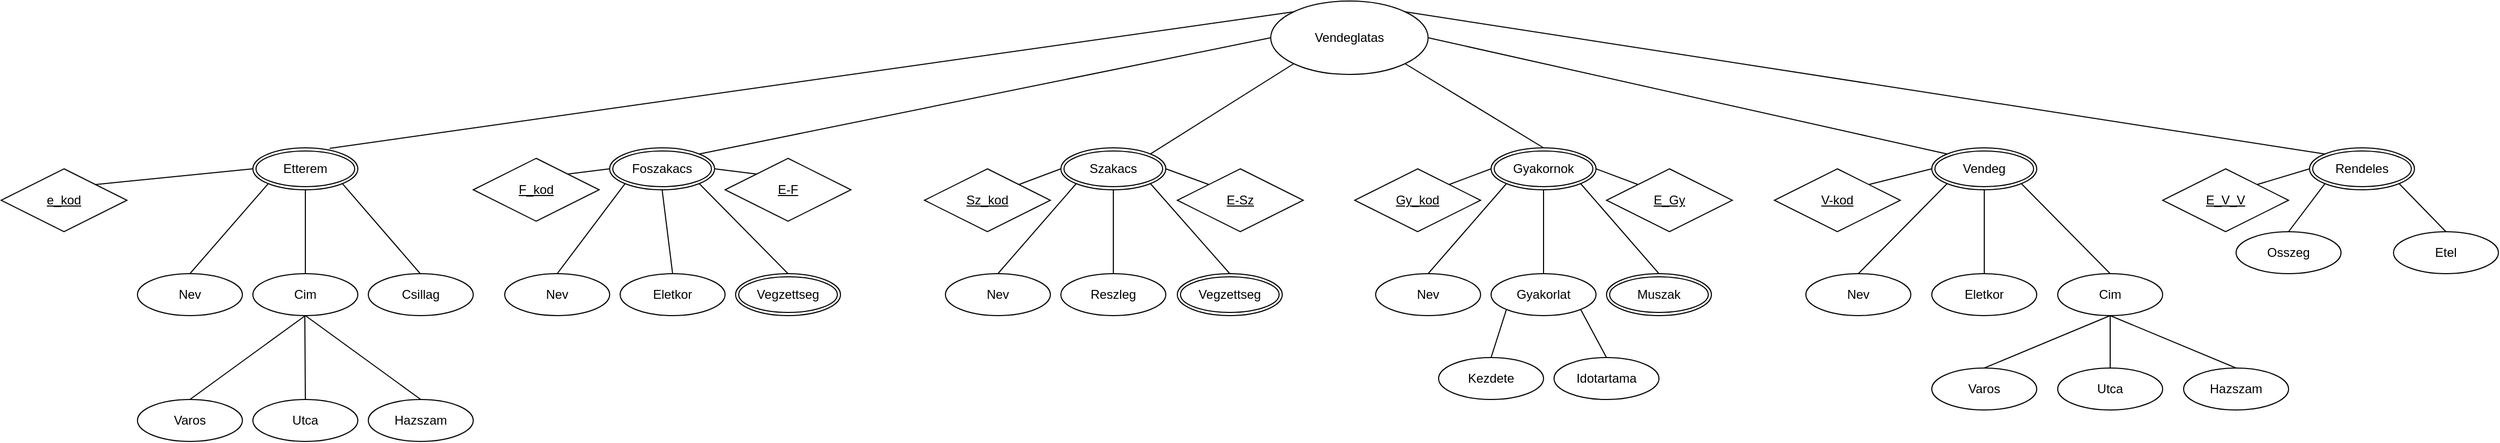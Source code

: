 <mxfile version="28.2.5">
  <diagram name="1 oldal" id="mBNASkrIfyRyGm8f0sjV">
    <mxGraphModel dx="2696" dy="1342" grid="1" gridSize="10" guides="1" tooltips="1" connect="1" arrows="1" fold="1" page="1" pageScale="1" pageWidth="827" pageHeight="1169" math="0" shadow="0">
      <root>
        <mxCell id="0" />
        <mxCell id="1" parent="0" />
        <mxCell id="H8bIReUODu8LjJ2JrYgc-1" value="Vendeglatas" style="ellipse;whiteSpace=wrap;html=1;align=center;" parent="1" vertex="1">
          <mxGeometry x="1210" y="20" width="150" height="70" as="geometry" />
        </mxCell>
        <mxCell id="H8bIReUODu8LjJ2JrYgc-2" value="Etterem" style="ellipse;shape=doubleEllipse;margin=3;whiteSpace=wrap;html=1;align=center;" parent="1" vertex="1">
          <mxGeometry x="240" y="160" width="100" height="40" as="geometry" />
        </mxCell>
        <mxCell id="H8bIReUODu8LjJ2JrYgc-3" value="Cim" style="ellipse;whiteSpace=wrap;html=1;align=center;" parent="1" vertex="1">
          <mxGeometry x="240" y="280" width="100" height="40" as="geometry" />
        </mxCell>
        <mxCell id="H8bIReUODu8LjJ2JrYgc-4" value="Foszakacs" style="ellipse;shape=doubleEllipse;margin=3;whiteSpace=wrap;html=1;align=center;" parent="1" vertex="1">
          <mxGeometry x="580" y="160" width="100" height="40" as="geometry" />
        </mxCell>
        <mxCell id="H8bIReUODu8LjJ2JrYgc-5" value="Szakacs" style="ellipse;shape=doubleEllipse;margin=3;whiteSpace=wrap;html=1;align=center;" parent="1" vertex="1">
          <mxGeometry x="1010" y="160" width="100" height="40" as="geometry" />
        </mxCell>
        <mxCell id="H8bIReUODu8LjJ2JrYgc-6" value="Vendeg" style="ellipse;shape=doubleEllipse;margin=3;whiteSpace=wrap;html=1;align=center;" parent="1" vertex="1">
          <mxGeometry x="1840" y="160" width="100" height="40" as="geometry" />
        </mxCell>
        <mxCell id="H8bIReUODu8LjJ2JrYgc-7" value="Gyakornok" style="ellipse;shape=doubleEllipse;margin=3;whiteSpace=wrap;html=1;align=center;" parent="1" vertex="1">
          <mxGeometry x="1420" y="160" width="100" height="40" as="geometry" />
        </mxCell>
        <mxCell id="H8bIReUODu8LjJ2JrYgc-8" value="Rendeles" style="ellipse;shape=doubleEllipse;margin=3;whiteSpace=wrap;html=1;align=center;" parent="1" vertex="1">
          <mxGeometry x="2200" y="160" width="100" height="40" as="geometry" />
        </mxCell>
        <mxCell id="H8bIReUODu8LjJ2JrYgc-9" value="&lt;u&gt;e_kod&lt;/u&gt;" style="shape=rhombus;perimeter=rhombusPerimeter;whiteSpace=wrap;html=1;align=center;" parent="1" vertex="1">
          <mxGeometry y="180" width="120" height="60" as="geometry" />
        </mxCell>
        <mxCell id="H8bIReUODu8LjJ2JrYgc-14" value="" style="endArrow=none;html=1;rounded=0;exitX=0.731;exitY=0.012;exitDx=0;exitDy=0;exitPerimeter=0;entryX=0;entryY=0;entryDx=0;entryDy=0;" parent="1" source="H8bIReUODu8LjJ2JrYgc-2" edge="1" target="H8bIReUODu8LjJ2JrYgc-1">
          <mxGeometry relative="1" as="geometry">
            <mxPoint x="430" y="150" as="sourcePoint" />
            <mxPoint x="600" y="80" as="targetPoint" />
          </mxGeometry>
        </mxCell>
        <mxCell id="H8bIReUODu8LjJ2JrYgc-15" value="" style="endArrow=none;html=1;rounded=0;exitX=1;exitY=0;exitDx=0;exitDy=0;entryX=0;entryY=0.5;entryDx=0;entryDy=0;" parent="1" source="H8bIReUODu8LjJ2JrYgc-4" target="H8bIReUODu8LjJ2JrYgc-1" edge="1">
          <mxGeometry relative="1" as="geometry">
            <mxPoint x="470" y="160" as="sourcePoint" />
            <mxPoint x="757" y="80" as="targetPoint" />
          </mxGeometry>
        </mxCell>
        <mxCell id="H8bIReUODu8LjJ2JrYgc-16" value="" style="endArrow=none;html=1;rounded=0;exitX=1;exitY=0;exitDx=0;exitDy=0;entryX=0;entryY=1;entryDx=0;entryDy=0;" parent="1" source="H8bIReUODu8LjJ2JrYgc-5" edge="1" target="H8bIReUODu8LjJ2JrYgc-1">
          <mxGeometry relative="1" as="geometry">
            <mxPoint x="600" y="230" as="sourcePoint" />
            <mxPoint x="670" y="110" as="targetPoint" />
          </mxGeometry>
        </mxCell>
        <mxCell id="H8bIReUODu8LjJ2JrYgc-17" value="Nev" style="ellipse;whiteSpace=wrap;html=1;align=center;" parent="1" vertex="1">
          <mxGeometry x="130" y="280" width="100" height="40" as="geometry" />
        </mxCell>
        <mxCell id="H8bIReUODu8LjJ2JrYgc-18" value="Csillag" style="ellipse;whiteSpace=wrap;html=1;align=center;" parent="1" vertex="1">
          <mxGeometry x="350" y="280" width="100" height="40" as="geometry" />
        </mxCell>
        <mxCell id="H8bIReUODu8LjJ2JrYgc-20" value="Utca" style="ellipse;whiteSpace=wrap;html=1;align=center;" parent="1" vertex="1">
          <mxGeometry x="240" y="400" width="100" height="40" as="geometry" />
        </mxCell>
        <mxCell id="H8bIReUODu8LjJ2JrYgc-21" value="Hazszam" style="ellipse;whiteSpace=wrap;html=1;align=center;" parent="1" vertex="1">
          <mxGeometry x="350" y="400" width="100" height="40" as="geometry" />
        </mxCell>
        <mxCell id="H8bIReUODu8LjJ2JrYgc-23" value="" style="endArrow=none;html=1;rounded=0;exitX=0.5;exitY=0;exitDx=0;exitDy=0;entryX=0;entryY=1;entryDx=0;entryDy=0;" parent="1" target="H8bIReUODu8LjJ2JrYgc-2" edge="1">
          <mxGeometry relative="1" as="geometry">
            <mxPoint x="180" y="280" as="sourcePoint" />
            <mxPoint x="250" y="230" as="targetPoint" />
          </mxGeometry>
        </mxCell>
        <mxCell id="H8bIReUODu8LjJ2JrYgc-24" value="" style="endArrow=none;html=1;rounded=0;exitX=0.5;exitY=0;exitDx=0;exitDy=0;entryX=0.5;entryY=1;entryDx=0;entryDy=0;entryPerimeter=0;" parent="1" source="H8bIReUODu8LjJ2JrYgc-3" target="H8bIReUODu8LjJ2JrYgc-2" edge="1">
          <mxGeometry relative="1" as="geometry">
            <mxPoint x="210" y="286" as="sourcePoint" />
            <mxPoint x="285" y="200" as="targetPoint" />
          </mxGeometry>
        </mxCell>
        <mxCell id="H8bIReUODu8LjJ2JrYgc-25" value="" style="endArrow=none;html=1;rounded=0;exitX=0.5;exitY=0;exitDx=0;exitDy=0;entryX=1;entryY=1;entryDx=0;entryDy=0;" parent="1" target="H8bIReUODu8LjJ2JrYgc-2" edge="1">
          <mxGeometry relative="1" as="geometry">
            <mxPoint x="399.5" y="280" as="sourcePoint" />
            <mxPoint x="399.5" y="200" as="targetPoint" />
          </mxGeometry>
        </mxCell>
        <mxCell id="H8bIReUODu8LjJ2JrYgc-26" value="" style="endArrow=none;html=1;rounded=0;exitX=0.5;exitY=0;exitDx=0;exitDy=0;entryX=0.5;entryY=1;entryDx=0;entryDy=0;entryPerimeter=0;" parent="1" source="H8bIReUODu8LjJ2JrYgc-20" edge="1">
          <mxGeometry relative="1" as="geometry">
            <mxPoint x="289.5" y="400" as="sourcePoint" />
            <mxPoint x="289.5" y="320" as="targetPoint" />
          </mxGeometry>
        </mxCell>
        <mxCell id="H8bIReUODu8LjJ2JrYgc-27" value="Varos" style="ellipse;whiteSpace=wrap;html=1;align=center;" parent="1" vertex="1">
          <mxGeometry x="130" y="400" width="100" height="40" as="geometry" />
        </mxCell>
        <mxCell id="H8bIReUODu8LjJ2JrYgc-28" value="" style="endArrow=none;html=1;rounded=0;exitX=0.5;exitY=0;exitDx=0;exitDy=0;entryX=0.5;entryY=1;entryDx=0;entryDy=0;" parent="1" source="H8bIReUODu8LjJ2JrYgc-27" target="H8bIReUODu8LjJ2JrYgc-3" edge="1">
          <mxGeometry relative="1" as="geometry">
            <mxPoint x="260.5" y="390" as="sourcePoint" />
            <mxPoint x="260" y="310" as="targetPoint" />
          </mxGeometry>
        </mxCell>
        <mxCell id="H8bIReUODu8LjJ2JrYgc-29" value="" style="endArrow=none;html=1;rounded=0;exitX=0.5;exitY=0;exitDx=0;exitDy=0;entryX=0.5;entryY=1;entryDx=0;entryDy=0;" parent="1" source="H8bIReUODu8LjJ2JrYgc-21" target="H8bIReUODu8LjJ2JrYgc-3" edge="1">
          <mxGeometry relative="1" as="geometry">
            <mxPoint x="330.5" y="390" as="sourcePoint" />
            <mxPoint x="330" y="310" as="targetPoint" />
          </mxGeometry>
        </mxCell>
        <mxCell id="H8bIReUODu8LjJ2JrYgc-32" value="&lt;u&gt;F_kod&lt;/u&gt;" style="shape=rhombus;perimeter=rhombusPerimeter;whiteSpace=wrap;html=1;align=center;" parent="1" vertex="1">
          <mxGeometry x="450" y="170" width="120" height="60" as="geometry" />
        </mxCell>
        <mxCell id="H8bIReUODu8LjJ2JrYgc-33" value="Eletkor" style="ellipse;whiteSpace=wrap;html=1;align=center;" parent="1" vertex="1">
          <mxGeometry x="590" y="280" width="100" height="40" as="geometry" />
        </mxCell>
        <mxCell id="H8bIReUODu8LjJ2JrYgc-34" value="Nev" style="ellipse;whiteSpace=wrap;html=1;align=center;" parent="1" vertex="1">
          <mxGeometry x="480" y="280" width="100" height="40" as="geometry" />
        </mxCell>
        <mxCell id="H8bIReUODu8LjJ2JrYgc-36" value="Vegzettseg" style="ellipse;shape=doubleEllipse;margin=3;whiteSpace=wrap;html=1;align=center;" parent="1" vertex="1">
          <mxGeometry x="700" y="280" width="100" height="40" as="geometry" />
        </mxCell>
        <mxCell id="H8bIReUODu8LjJ2JrYgc-37" value="&lt;u&gt;E-F&lt;/u&gt;" style="shape=rhombus;perimeter=rhombusPerimeter;whiteSpace=wrap;html=1;align=center;" parent="1" vertex="1">
          <mxGeometry x="690" y="170" width="120" height="60" as="geometry" />
        </mxCell>
        <mxCell id="HnkrCqAyI4HCeEIXofI7-10" value="&lt;u&gt;Sz_kod&lt;/u&gt;" style="shape=rhombus;perimeter=rhombusPerimeter;whiteSpace=wrap;html=1;align=center;" vertex="1" parent="1">
          <mxGeometry x="880" y="180" width="120" height="60" as="geometry" />
        </mxCell>
        <mxCell id="HnkrCqAyI4HCeEIXofI7-11" value="&lt;u&gt;E-Sz&lt;/u&gt;" style="shape=rhombus;perimeter=rhombusPerimeter;whiteSpace=wrap;html=1;align=center;" vertex="1" parent="1">
          <mxGeometry x="1121" y="180" width="120" height="60" as="geometry" />
        </mxCell>
        <mxCell id="HnkrCqAyI4HCeEIXofI7-12" value="Nev" style="ellipse;whiteSpace=wrap;html=1;align=center;" vertex="1" parent="1">
          <mxGeometry x="900" y="280" width="100" height="40" as="geometry" />
        </mxCell>
        <mxCell id="HnkrCqAyI4HCeEIXofI7-13" value="Reszleg" style="ellipse;whiteSpace=wrap;html=1;align=center;" vertex="1" parent="1">
          <mxGeometry x="1010" y="280" width="100" height="40" as="geometry" />
        </mxCell>
        <mxCell id="HnkrCqAyI4HCeEIXofI7-15" value="Vegzettseg" style="ellipse;shape=doubleEllipse;margin=3;whiteSpace=wrap;html=1;align=center;" vertex="1" parent="1">
          <mxGeometry x="1121" y="280" width="100" height="40" as="geometry" />
        </mxCell>
        <mxCell id="HnkrCqAyI4HCeEIXofI7-16" value="&lt;u&gt;Gy_kod&lt;/u&gt;" style="shape=rhombus;perimeter=rhombusPerimeter;whiteSpace=wrap;html=1;align=center;" vertex="1" parent="1">
          <mxGeometry x="1290" y="180" width="120" height="60" as="geometry" />
        </mxCell>
        <mxCell id="HnkrCqAyI4HCeEIXofI7-17" value="Nev" style="ellipse;whiteSpace=wrap;html=1;align=center;" vertex="1" parent="1">
          <mxGeometry x="1310" y="280" width="100" height="40" as="geometry" />
        </mxCell>
        <mxCell id="HnkrCqAyI4HCeEIXofI7-18" value="Gyakorlat" style="ellipse;whiteSpace=wrap;html=1;align=center;" vertex="1" parent="1">
          <mxGeometry x="1420" y="280" width="100" height="40" as="geometry" />
        </mxCell>
        <mxCell id="HnkrCqAyI4HCeEIXofI7-19" value="Muszak" style="ellipse;shape=doubleEllipse;margin=3;whiteSpace=wrap;html=1;align=center;" vertex="1" parent="1">
          <mxGeometry x="1530" y="280" width="100" height="40" as="geometry" />
        </mxCell>
        <mxCell id="HnkrCqAyI4HCeEIXofI7-20" value="Kezdete" style="ellipse;whiteSpace=wrap;html=1;align=center;" vertex="1" parent="1">
          <mxGeometry x="1370" y="360" width="100" height="40" as="geometry" />
        </mxCell>
        <mxCell id="HnkrCqAyI4HCeEIXofI7-21" value="Idotartama" style="ellipse;whiteSpace=wrap;html=1;align=center;" vertex="1" parent="1">
          <mxGeometry x="1480" y="360" width="100" height="40" as="geometry" />
        </mxCell>
        <mxCell id="HnkrCqAyI4HCeEIXofI7-22" value="&lt;u&gt;E_Gy&lt;/u&gt;" style="shape=rhombus;perimeter=rhombusPerimeter;whiteSpace=wrap;html=1;align=center;" vertex="1" parent="1">
          <mxGeometry x="1530" y="180" width="120" height="60" as="geometry" />
        </mxCell>
        <mxCell id="HnkrCqAyI4HCeEIXofI7-23" value="&lt;u&gt;V-kod&lt;/u&gt;" style="shape=rhombus;perimeter=rhombusPerimeter;whiteSpace=wrap;html=1;align=center;" vertex="1" parent="1">
          <mxGeometry x="1690" y="180" width="120" height="60" as="geometry" />
        </mxCell>
        <mxCell id="HnkrCqAyI4HCeEIXofI7-24" value="Nev" style="ellipse;whiteSpace=wrap;html=1;align=center;" vertex="1" parent="1">
          <mxGeometry x="1720" y="280" width="100" height="40" as="geometry" />
        </mxCell>
        <mxCell id="HnkrCqAyI4HCeEIXofI7-25" value="Eletkor" style="ellipse;whiteSpace=wrap;html=1;align=center;" vertex="1" parent="1">
          <mxGeometry x="1840" y="280" width="100" height="40" as="geometry" />
        </mxCell>
        <mxCell id="HnkrCqAyI4HCeEIXofI7-26" value="Cim" style="ellipse;whiteSpace=wrap;html=1;align=center;" vertex="1" parent="1">
          <mxGeometry x="1960" y="280" width="100" height="40" as="geometry" />
        </mxCell>
        <mxCell id="HnkrCqAyI4HCeEIXofI7-27" value="Varos" style="ellipse;whiteSpace=wrap;html=1;align=center;" vertex="1" parent="1">
          <mxGeometry x="1840" y="370" width="100" height="40" as="geometry" />
        </mxCell>
        <mxCell id="HnkrCqAyI4HCeEIXofI7-28" value="Utca" style="ellipse;whiteSpace=wrap;html=1;align=center;" vertex="1" parent="1">
          <mxGeometry x="1960" y="370" width="100" height="40" as="geometry" />
        </mxCell>
        <mxCell id="HnkrCqAyI4HCeEIXofI7-29" value="Hazszam" style="ellipse;whiteSpace=wrap;html=1;align=center;" vertex="1" parent="1">
          <mxGeometry x="2080" y="370" width="100" height="40" as="geometry" />
        </mxCell>
        <mxCell id="HnkrCqAyI4HCeEIXofI7-30" value="&lt;u&gt;E_V_V&lt;/u&gt;" style="shape=rhombus;perimeter=rhombusPerimeter;whiteSpace=wrap;html=1;align=center;" vertex="1" parent="1">
          <mxGeometry x="2060" y="180" width="120" height="60" as="geometry" />
        </mxCell>
        <mxCell id="HnkrCqAyI4HCeEIXofI7-31" value="Osszeg" style="ellipse;whiteSpace=wrap;html=1;align=center;" vertex="1" parent="1">
          <mxGeometry x="2130" y="240" width="100" height="40" as="geometry" />
        </mxCell>
        <mxCell id="HnkrCqAyI4HCeEIXofI7-32" value="Etel" style="ellipse;whiteSpace=wrap;html=1;align=center;" vertex="1" parent="1">
          <mxGeometry x="2280" y="240" width="100" height="40" as="geometry" />
        </mxCell>
        <mxCell id="HnkrCqAyI4HCeEIXofI7-34" value="" style="endArrow=none;html=1;rounded=0;exitX=1;exitY=1;exitDx=0;exitDy=0;entryX=0.5;entryY=0;entryDx=0;entryDy=0;" edge="1" parent="1" source="H8bIReUODu8LjJ2JrYgc-1" target="H8bIReUODu8LjJ2JrYgc-7">
          <mxGeometry relative="1" as="geometry">
            <mxPoint x="1540" y="230" as="sourcePoint" />
            <mxPoint x="1700" y="230" as="targetPoint" />
          </mxGeometry>
        </mxCell>
        <mxCell id="HnkrCqAyI4HCeEIXofI7-35" value="" style="endArrow=none;html=1;rounded=0;exitX=1;exitY=0.5;exitDx=0;exitDy=0;entryX=0;entryY=0;entryDx=0;entryDy=0;" edge="1" parent="1" source="H8bIReUODu8LjJ2JrYgc-1" target="H8bIReUODu8LjJ2JrYgc-6">
          <mxGeometry relative="1" as="geometry">
            <mxPoint x="1540" y="230" as="sourcePoint" />
            <mxPoint x="1700" y="230" as="targetPoint" />
          </mxGeometry>
        </mxCell>
        <mxCell id="HnkrCqAyI4HCeEIXofI7-36" value="" style="endArrow=none;html=1;rounded=0;exitX=1;exitY=0;exitDx=0;exitDy=0;entryX=0;entryY=0;entryDx=0;entryDy=0;" edge="1" parent="1" source="H8bIReUODu8LjJ2JrYgc-1" target="H8bIReUODu8LjJ2JrYgc-8">
          <mxGeometry relative="1" as="geometry">
            <mxPoint x="1540" y="230" as="sourcePoint" />
            <mxPoint x="1700" y="230" as="targetPoint" />
          </mxGeometry>
        </mxCell>
        <mxCell id="HnkrCqAyI4HCeEIXofI7-38" value="" style="endArrow=none;html=1;rounded=0;exitX=1;exitY=0;exitDx=0;exitDy=0;entryX=0;entryY=0.5;entryDx=0;entryDy=0;" edge="1" parent="1" source="H8bIReUODu8LjJ2JrYgc-9" target="H8bIReUODu8LjJ2JrYgc-2">
          <mxGeometry relative="1" as="geometry">
            <mxPoint x="230" y="310" as="sourcePoint" />
            <mxPoint x="390" y="310" as="targetPoint" />
          </mxGeometry>
        </mxCell>
        <mxCell id="HnkrCqAyI4HCeEIXofI7-39" value="" style="endArrow=none;html=1;rounded=0;entryX=0;entryY=0.5;entryDx=0;entryDy=0;exitX=1;exitY=0;exitDx=0;exitDy=0;" edge="1" parent="1" source="H8bIReUODu8LjJ2JrYgc-32" target="H8bIReUODu8LjJ2JrYgc-4">
          <mxGeometry relative="1" as="geometry">
            <mxPoint x="520" y="310" as="sourcePoint" />
            <mxPoint x="680" y="310" as="targetPoint" />
          </mxGeometry>
        </mxCell>
        <mxCell id="HnkrCqAyI4HCeEIXofI7-43" value="" style="endArrow=none;html=1;rounded=0;entryX=0;entryY=0;entryDx=0;entryDy=0;exitX=1;exitY=0.5;exitDx=0;exitDy=0;" edge="1" parent="1" source="H8bIReUODu8LjJ2JrYgc-4" target="H8bIReUODu8LjJ2JrYgc-37">
          <mxGeometry relative="1" as="geometry">
            <mxPoint x="660" y="210" as="sourcePoint" />
            <mxPoint x="740" y="260" as="targetPoint" />
          </mxGeometry>
        </mxCell>
        <mxCell id="HnkrCqAyI4HCeEIXofI7-44" value="" style="endArrow=none;html=1;rounded=0;entryX=0.5;entryY=0;entryDx=0;entryDy=0;exitX=1;exitY=1;exitDx=0;exitDy=0;" edge="1" parent="1" source="H8bIReUODu8LjJ2JrYgc-4" target="H8bIReUODu8LjJ2JrYgc-36">
          <mxGeometry relative="1" as="geometry">
            <mxPoint x="530" y="280" as="sourcePoint" />
            <mxPoint x="690" y="280" as="targetPoint" />
          </mxGeometry>
        </mxCell>
        <mxCell id="HnkrCqAyI4HCeEIXofI7-45" value="" style="endArrow=none;html=1;rounded=0;entryX=0.5;entryY=0;entryDx=0;entryDy=0;exitX=0.5;exitY=1;exitDx=0;exitDy=0;" edge="1" parent="1" source="H8bIReUODu8LjJ2JrYgc-4" target="H8bIReUODu8LjJ2JrYgc-33">
          <mxGeometry relative="1" as="geometry">
            <mxPoint x="530" y="280" as="sourcePoint" />
            <mxPoint x="690" y="280" as="targetPoint" />
          </mxGeometry>
        </mxCell>
        <mxCell id="HnkrCqAyI4HCeEIXofI7-46" value="" style="endArrow=none;html=1;rounded=0;entryX=0;entryY=1;entryDx=0;entryDy=0;exitX=0.5;exitY=0;exitDx=0;exitDy=0;" edge="1" parent="1" source="H8bIReUODu8LjJ2JrYgc-34" target="H8bIReUODu8LjJ2JrYgc-4">
          <mxGeometry relative="1" as="geometry">
            <mxPoint x="530" y="280" as="sourcePoint" />
            <mxPoint x="690" y="280" as="targetPoint" />
          </mxGeometry>
        </mxCell>
        <mxCell id="HnkrCqAyI4HCeEIXofI7-47" value="" style="endArrow=none;html=1;rounded=0;entryX=0;entryY=0.5;entryDx=0;entryDy=0;exitX=1;exitY=0;exitDx=0;exitDy=0;" edge="1" parent="1" source="HnkrCqAyI4HCeEIXofI7-10" target="H8bIReUODu8LjJ2JrYgc-5">
          <mxGeometry relative="1" as="geometry">
            <mxPoint x="950" y="330" as="sourcePoint" />
            <mxPoint x="1110" y="330" as="targetPoint" />
          </mxGeometry>
        </mxCell>
        <mxCell id="HnkrCqAyI4HCeEIXofI7-48" value="" style="endArrow=none;html=1;rounded=0;entryX=0;entryY=1;entryDx=0;entryDy=0;exitX=0.5;exitY=0;exitDx=0;exitDy=0;" edge="1" parent="1" source="HnkrCqAyI4HCeEIXofI7-12" target="H8bIReUODu8LjJ2JrYgc-5">
          <mxGeometry relative="1" as="geometry">
            <mxPoint x="950" y="330" as="sourcePoint" />
            <mxPoint x="1110" y="330" as="targetPoint" />
          </mxGeometry>
        </mxCell>
        <mxCell id="HnkrCqAyI4HCeEIXofI7-49" value="" style="endArrow=none;html=1;rounded=0;exitX=0.5;exitY=1;exitDx=0;exitDy=0;entryX=0.5;entryY=0;entryDx=0;entryDy=0;" edge="1" parent="1" source="H8bIReUODu8LjJ2JrYgc-5" target="HnkrCqAyI4HCeEIXofI7-13">
          <mxGeometry relative="1" as="geometry">
            <mxPoint x="950" y="330" as="sourcePoint" />
            <mxPoint x="1110" y="330" as="targetPoint" />
          </mxGeometry>
        </mxCell>
        <mxCell id="HnkrCqAyI4HCeEIXofI7-50" value="" style="endArrow=none;html=1;rounded=0;exitX=1;exitY=1;exitDx=0;exitDy=0;entryX=0.5;entryY=0;entryDx=0;entryDy=0;" edge="1" parent="1" source="H8bIReUODu8LjJ2JrYgc-5" target="HnkrCqAyI4HCeEIXofI7-15">
          <mxGeometry relative="1" as="geometry">
            <mxPoint x="950" y="330" as="sourcePoint" />
            <mxPoint x="1110" y="330" as="targetPoint" />
          </mxGeometry>
        </mxCell>
        <mxCell id="HnkrCqAyI4HCeEIXofI7-51" value="" style="endArrow=none;html=1;rounded=0;exitX=1;exitY=0.5;exitDx=0;exitDy=0;entryX=0;entryY=0;entryDx=0;entryDy=0;" edge="1" parent="1" source="H8bIReUODu8LjJ2JrYgc-5" target="HnkrCqAyI4HCeEIXofI7-11">
          <mxGeometry relative="1" as="geometry">
            <mxPoint x="950" y="330" as="sourcePoint" />
            <mxPoint x="1110" y="330" as="targetPoint" />
          </mxGeometry>
        </mxCell>
        <mxCell id="HnkrCqAyI4HCeEIXofI7-52" value="" style="endArrow=none;html=1;rounded=0;entryX=0.5;entryY=1;entryDx=0;entryDy=0;exitX=0.5;exitY=0;exitDx=0;exitDy=0;" edge="1" parent="1" source="HnkrCqAyI4HCeEIXofI7-18" target="H8bIReUODu8LjJ2JrYgc-7">
          <mxGeometry relative="1" as="geometry">
            <mxPoint x="1420" y="330" as="sourcePoint" />
            <mxPoint x="1580" y="330" as="targetPoint" />
          </mxGeometry>
        </mxCell>
        <mxCell id="HnkrCqAyI4HCeEIXofI7-53" value="" style="endArrow=none;html=1;rounded=0;entryX=0;entryY=1;entryDx=0;entryDy=0;exitX=0.5;exitY=0;exitDx=0;exitDy=0;" edge="1" parent="1" source="HnkrCqAyI4HCeEIXofI7-17" target="H8bIReUODu8LjJ2JrYgc-7">
          <mxGeometry relative="1" as="geometry">
            <mxPoint x="1420" y="330" as="sourcePoint" />
            <mxPoint x="1580" y="330" as="targetPoint" />
          </mxGeometry>
        </mxCell>
        <mxCell id="HnkrCqAyI4HCeEIXofI7-54" value="" style="endArrow=none;html=1;rounded=0;exitX=1;exitY=1;exitDx=0;exitDy=0;entryX=0.5;entryY=0;entryDx=0;entryDy=0;" edge="1" parent="1" source="H8bIReUODu8LjJ2JrYgc-7" target="HnkrCqAyI4HCeEIXofI7-19">
          <mxGeometry relative="1" as="geometry">
            <mxPoint x="1420" y="330" as="sourcePoint" />
            <mxPoint x="1580" y="270" as="targetPoint" />
          </mxGeometry>
        </mxCell>
        <mxCell id="HnkrCqAyI4HCeEIXofI7-55" value="" style="endArrow=none;html=1;rounded=0;exitX=1;exitY=0.5;exitDx=0;exitDy=0;entryX=0;entryY=0;entryDx=0;entryDy=0;" edge="1" parent="1" source="H8bIReUODu8LjJ2JrYgc-7" target="HnkrCqAyI4HCeEIXofI7-22">
          <mxGeometry relative="1" as="geometry">
            <mxPoint x="1420" y="330" as="sourcePoint" />
            <mxPoint x="1580" y="330" as="targetPoint" />
          </mxGeometry>
        </mxCell>
        <mxCell id="HnkrCqAyI4HCeEIXofI7-58" value="" style="endArrow=none;html=1;rounded=0;entryX=0;entryY=0.5;entryDx=0;entryDy=0;exitX=1;exitY=0;exitDx=0;exitDy=0;" edge="1" parent="1" source="HnkrCqAyI4HCeEIXofI7-16" target="H8bIReUODu8LjJ2JrYgc-7">
          <mxGeometry relative="1" as="geometry">
            <mxPoint x="1420" y="330" as="sourcePoint" />
            <mxPoint x="1580" y="330" as="targetPoint" />
          </mxGeometry>
        </mxCell>
        <mxCell id="HnkrCqAyI4HCeEIXofI7-60" value="" style="endArrow=none;html=1;rounded=0;entryX=0.5;entryY=0;entryDx=0;entryDy=0;exitX=1;exitY=1;exitDx=0;exitDy=0;" edge="1" parent="1" source="HnkrCqAyI4HCeEIXofI7-18" target="HnkrCqAyI4HCeEIXofI7-21">
          <mxGeometry relative="1" as="geometry">
            <mxPoint x="1420" y="330" as="sourcePoint" />
            <mxPoint x="1580" y="330" as="targetPoint" />
          </mxGeometry>
        </mxCell>
        <mxCell id="HnkrCqAyI4HCeEIXofI7-61" value="" style="endArrow=none;html=1;rounded=0;exitX=0.5;exitY=0;exitDx=0;exitDy=0;entryX=0;entryY=1;entryDx=0;entryDy=0;" edge="1" parent="1" source="HnkrCqAyI4HCeEIXofI7-20" target="HnkrCqAyI4HCeEIXofI7-18">
          <mxGeometry relative="1" as="geometry">
            <mxPoint x="1420" y="330" as="sourcePoint" />
            <mxPoint x="1580" y="330" as="targetPoint" />
          </mxGeometry>
        </mxCell>
        <mxCell id="HnkrCqAyI4HCeEIXofI7-62" value="" style="endArrow=none;html=1;rounded=0;entryX=0;entryY=0.5;entryDx=0;entryDy=0;exitX=1;exitY=0;exitDx=0;exitDy=0;" edge="1" parent="1" source="HnkrCqAyI4HCeEIXofI7-23" target="H8bIReUODu8LjJ2JrYgc-6">
          <mxGeometry relative="1" as="geometry">
            <mxPoint x="1750" y="330" as="sourcePoint" />
            <mxPoint x="1910" y="330" as="targetPoint" />
          </mxGeometry>
        </mxCell>
        <mxCell id="HnkrCqAyI4HCeEIXofI7-63" value="" style="endArrow=none;html=1;rounded=0;entryX=0;entryY=1;entryDx=0;entryDy=0;exitX=0.5;exitY=0;exitDx=0;exitDy=0;" edge="1" parent="1" source="HnkrCqAyI4HCeEIXofI7-24" target="H8bIReUODu8LjJ2JrYgc-6">
          <mxGeometry relative="1" as="geometry">
            <mxPoint x="1750" y="330" as="sourcePoint" />
            <mxPoint x="1910" y="330" as="targetPoint" />
          </mxGeometry>
        </mxCell>
        <mxCell id="HnkrCqAyI4HCeEIXofI7-64" value="" style="endArrow=none;html=1;rounded=0;entryX=0.5;entryY=1;entryDx=0;entryDy=0;" edge="1" parent="1" source="HnkrCqAyI4HCeEIXofI7-25" target="H8bIReUODu8LjJ2JrYgc-6">
          <mxGeometry relative="1" as="geometry">
            <mxPoint x="1750" y="330" as="sourcePoint" />
            <mxPoint x="1910" y="330" as="targetPoint" />
          </mxGeometry>
        </mxCell>
        <mxCell id="HnkrCqAyI4HCeEIXofI7-65" value="" style="endArrow=none;html=1;rounded=0;exitX=1;exitY=1;exitDx=0;exitDy=0;entryX=0.5;entryY=0;entryDx=0;entryDy=0;" edge="1" parent="1" source="H8bIReUODu8LjJ2JrYgc-6" target="HnkrCqAyI4HCeEIXofI7-26">
          <mxGeometry relative="1" as="geometry">
            <mxPoint x="1750" y="330" as="sourcePoint" />
            <mxPoint x="1910" y="330" as="targetPoint" />
          </mxGeometry>
        </mxCell>
        <mxCell id="HnkrCqAyI4HCeEIXofI7-66" value="" style="endArrow=none;html=1;rounded=0;entryX=0.5;entryY=1;entryDx=0;entryDy=0;exitX=0.5;exitY=0;exitDx=0;exitDy=0;" edge="1" parent="1" source="HnkrCqAyI4HCeEIXofI7-27" target="HnkrCqAyI4HCeEIXofI7-26">
          <mxGeometry relative="1" as="geometry">
            <mxPoint x="1890" y="330" as="sourcePoint" />
            <mxPoint x="2050" y="330" as="targetPoint" />
          </mxGeometry>
        </mxCell>
        <mxCell id="HnkrCqAyI4HCeEIXofI7-67" value="" style="endArrow=none;html=1;rounded=0;entryX=0.5;entryY=0;entryDx=0;entryDy=0;exitX=0.5;exitY=1;exitDx=0;exitDy=0;" edge="1" parent="1" source="HnkrCqAyI4HCeEIXofI7-26" target="HnkrCqAyI4HCeEIXofI7-28">
          <mxGeometry relative="1" as="geometry">
            <mxPoint x="1890" y="330" as="sourcePoint" />
            <mxPoint x="2050" y="330" as="targetPoint" />
          </mxGeometry>
        </mxCell>
        <mxCell id="HnkrCqAyI4HCeEIXofI7-69" value="" style="endArrow=none;html=1;rounded=0;entryX=0;entryY=0.5;entryDx=0;entryDy=0;exitX=1;exitY=0;exitDx=0;exitDy=0;" edge="1" parent="1" source="HnkrCqAyI4HCeEIXofI7-30" target="H8bIReUODu8LjJ2JrYgc-8">
          <mxGeometry relative="1" as="geometry">
            <mxPoint x="2040" y="540" as="sourcePoint" />
            <mxPoint x="2200" y="540" as="targetPoint" />
          </mxGeometry>
        </mxCell>
        <mxCell id="HnkrCqAyI4HCeEIXofI7-70" value="" style="endArrow=none;html=1;rounded=0;entryX=0;entryY=1;entryDx=0;entryDy=0;exitX=0.5;exitY=0;exitDx=0;exitDy=0;" edge="1" parent="1" source="HnkrCqAyI4HCeEIXofI7-31" target="H8bIReUODu8LjJ2JrYgc-8">
          <mxGeometry relative="1" as="geometry">
            <mxPoint x="2040" y="540" as="sourcePoint" />
            <mxPoint x="2200" y="540" as="targetPoint" />
          </mxGeometry>
        </mxCell>
        <mxCell id="HnkrCqAyI4HCeEIXofI7-71" value="" style="endArrow=none;html=1;rounded=0;entryX=1;entryY=1;entryDx=0;entryDy=0;exitX=0.5;exitY=0;exitDx=0;exitDy=0;" edge="1" parent="1" source="HnkrCqAyI4HCeEIXofI7-32" target="H8bIReUODu8LjJ2JrYgc-8">
          <mxGeometry relative="1" as="geometry">
            <mxPoint x="2040" y="540" as="sourcePoint" />
            <mxPoint x="2200" y="540" as="targetPoint" />
          </mxGeometry>
        </mxCell>
        <mxCell id="HnkrCqAyI4HCeEIXofI7-72" value="" style="endArrow=none;html=1;rounded=0;entryX=0.5;entryY=0;entryDx=0;entryDy=0;" edge="1" parent="1" target="HnkrCqAyI4HCeEIXofI7-29">
          <mxGeometry relative="1" as="geometry">
            <mxPoint x="2010" y="320" as="sourcePoint" />
            <mxPoint x="1770" y="540" as="targetPoint" />
          </mxGeometry>
        </mxCell>
      </root>
    </mxGraphModel>
  </diagram>
</mxfile>
